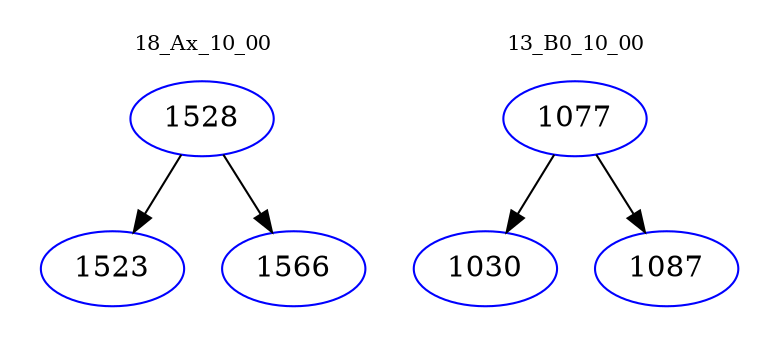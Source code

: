 digraph{
subgraph cluster_0 {
color = white
label = "18_Ax_10_00";
fontsize=10;
T0_1528 [label="1528", color="blue"]
T0_1528 -> T0_1523 [color="black"]
T0_1523 [label="1523", color="blue"]
T0_1528 -> T0_1566 [color="black"]
T0_1566 [label="1566", color="blue"]
}
subgraph cluster_1 {
color = white
label = "13_B0_10_00";
fontsize=10;
T1_1077 [label="1077", color="blue"]
T1_1077 -> T1_1030 [color="black"]
T1_1030 [label="1030", color="blue"]
T1_1077 -> T1_1087 [color="black"]
T1_1087 [label="1087", color="blue"]
}
}
